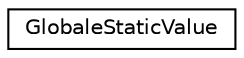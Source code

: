 digraph "Graphical Class Hierarchy"
{
 // LATEX_PDF_SIZE
  edge [fontname="Helvetica",fontsize="10",labelfontname="Helvetica",labelfontsize="10"];
  node [fontname="Helvetica",fontsize="10",shape=record];
  rankdir="LR";
  Node0 [label="GlobaleStaticValue",height=0.2,width=0.4,color="black", fillcolor="white", style="filled",URL="$class_globale_static_value.html",tooltip=" "];
}
